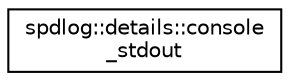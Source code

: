 digraph "Graphical Class Hierarchy"
{
  edge [fontname="Helvetica",fontsize="10",labelfontname="Helvetica",labelfontsize="10"];
  node [fontname="Helvetica",fontsize="10",shape=record];
  rankdir="LR";
  Node1 [label="spdlog::details::console\l_stdout",height=0.2,width=0.4,color="black", fillcolor="white", style="filled",URL="$structspdlog_1_1details_1_1console__stdout.html"];
}
